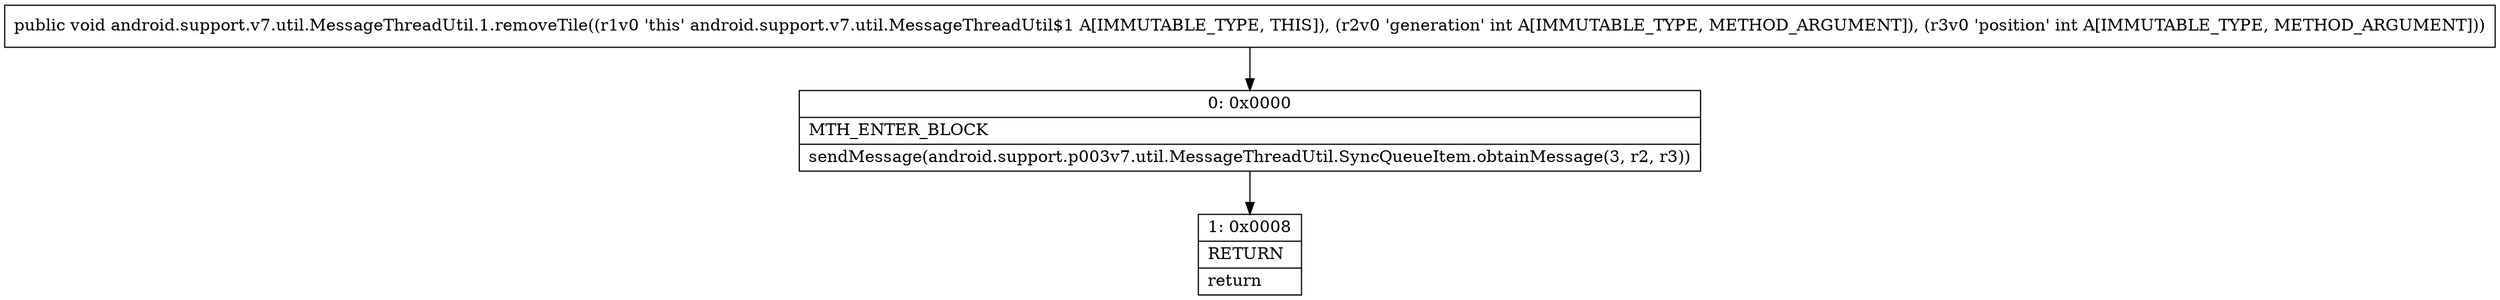 digraph "CFG forandroid.support.v7.util.MessageThreadUtil.1.removeTile(II)V" {
Node_0 [shape=record,label="{0\:\ 0x0000|MTH_ENTER_BLOCK\l|sendMessage(android.support.p003v7.util.MessageThreadUtil.SyncQueueItem.obtainMessage(3, r2, r3))\l}"];
Node_1 [shape=record,label="{1\:\ 0x0008|RETURN\l|return\l}"];
MethodNode[shape=record,label="{public void android.support.v7.util.MessageThreadUtil.1.removeTile((r1v0 'this' android.support.v7.util.MessageThreadUtil$1 A[IMMUTABLE_TYPE, THIS]), (r2v0 'generation' int A[IMMUTABLE_TYPE, METHOD_ARGUMENT]), (r3v0 'position' int A[IMMUTABLE_TYPE, METHOD_ARGUMENT])) }"];
MethodNode -> Node_0;
Node_0 -> Node_1;
}

